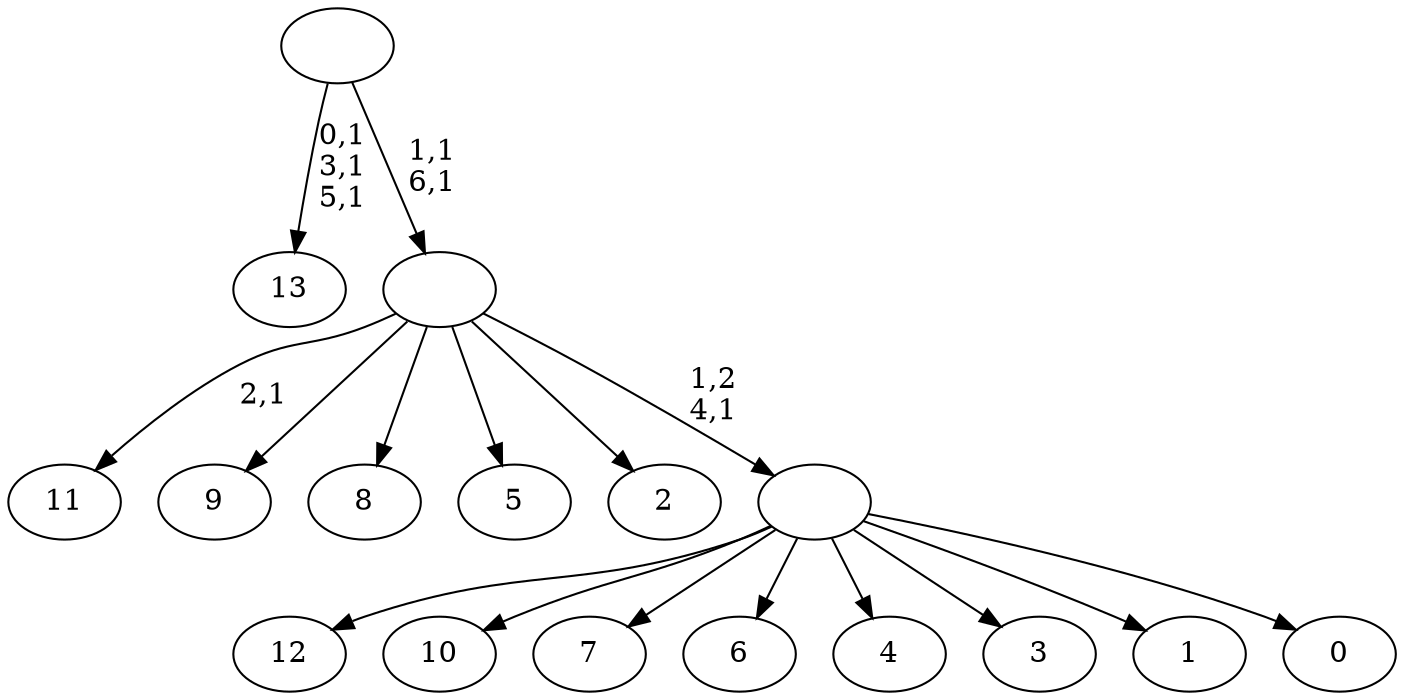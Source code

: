 digraph T {
	21 [label="13"]
	17 [label="12"]
	16 [label="11"]
	14 [label="10"]
	13 [label="9"]
	12 [label="8"]
	11 [label="7"]
	10 [label="6"]
	9 [label="5"]
	8 [label="4"]
	7 [label="3"]
	6 [label="2"]
	5 [label="1"]
	4 [label="0"]
	3 [label=""]
	2 [label=""]
	0 [label=""]
	3 -> 17 [label=""]
	3 -> 14 [label=""]
	3 -> 11 [label=""]
	3 -> 10 [label=""]
	3 -> 8 [label=""]
	3 -> 7 [label=""]
	3 -> 5 [label=""]
	3 -> 4 [label=""]
	2 -> 16 [label="2,1"]
	2 -> 13 [label=""]
	2 -> 12 [label=""]
	2 -> 9 [label=""]
	2 -> 6 [label=""]
	2 -> 3 [label="1,2\n4,1"]
	0 -> 2 [label="1,1\n6,1"]
	0 -> 21 [label="0,1\n3,1\n5,1"]
}
